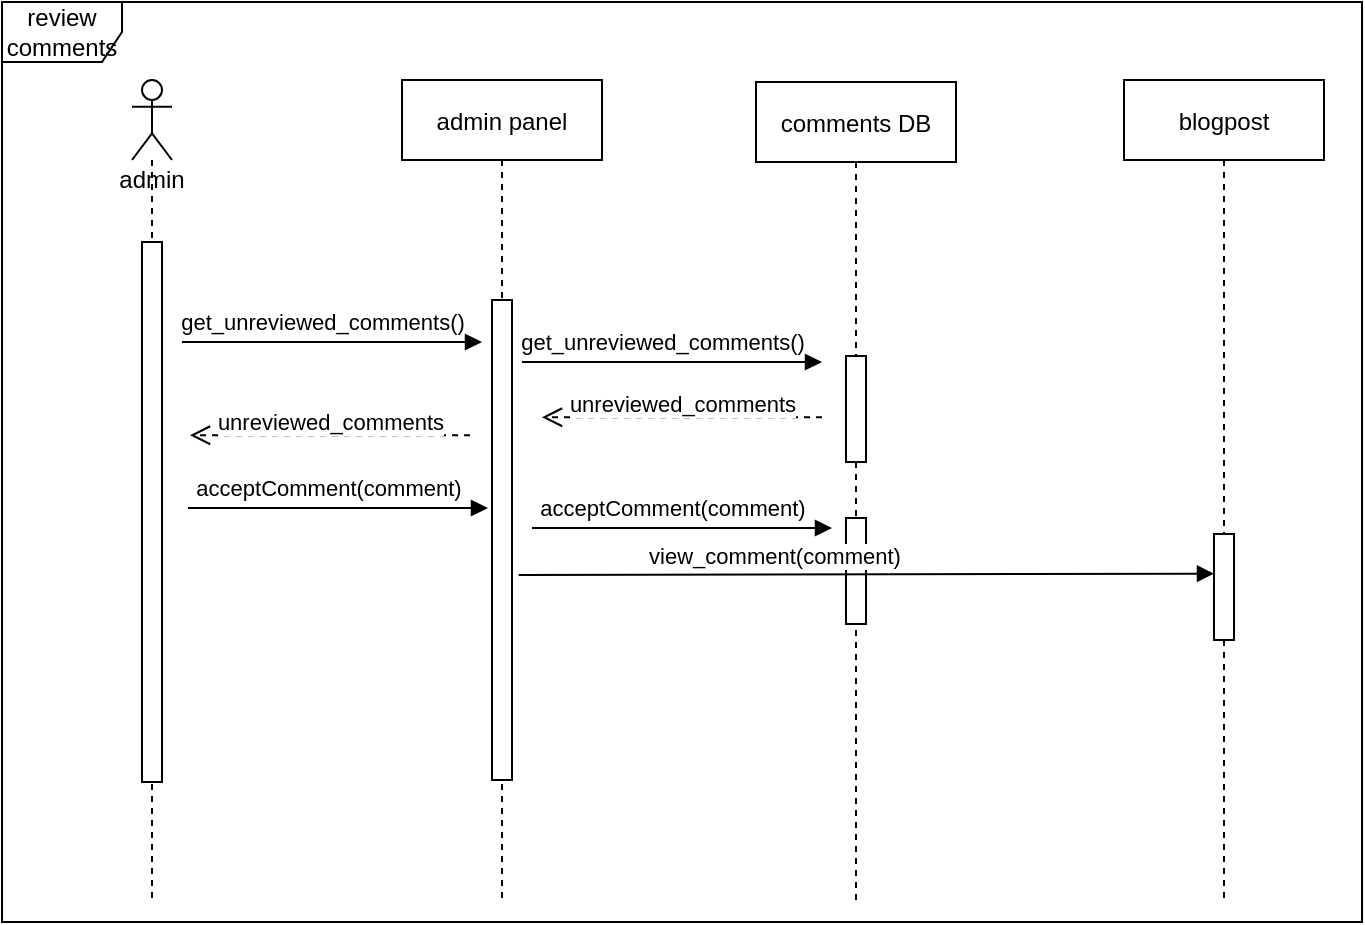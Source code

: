 <mxfile version="20.8.10" type="device"><diagram id="kgpKYQtTHZ0yAKxKKP6v" name="Page-1"><mxGraphModel dx="942" dy="558" grid="1" gridSize="10" guides="1" tooltips="1" connect="1" arrows="1" fold="1" page="1" pageScale="1" pageWidth="850" pageHeight="1100" math="0" shadow="0"><root><mxCell id="0"/><mxCell id="1" parent="0"/><mxCell id="62iLxjVJGYPEeGBwEZaz-22" value="review comments" style="shape=umlFrame;whiteSpace=wrap;html=1;fillColor=none;gradientColor=none;" parent="1" vertex="1"><mxGeometry x="100" y="40" width="680" height="460" as="geometry"/></mxCell><mxCell id="62iLxjVJGYPEeGBwEZaz-5" value="admin" style="shape=umlLifeline;participant=umlActor;perimeter=lifelinePerimeter;whiteSpace=wrap;html=1;container=1;collapsible=0;recursiveResize=0;verticalAlign=top;spacingTop=36;outlineConnect=0;" parent="1" vertex="1"><mxGeometry x="165" y="79" width="20" height="411" as="geometry"/></mxCell><mxCell id="3nuBFxr9cyL0pnOWT2aG-5" value="admin panel" style="shape=umlLifeline;perimeter=lifelinePerimeter;container=1;collapsible=0;recursiveResize=0;rounded=0;shadow=0;strokeWidth=1;" parent="1" vertex="1"><mxGeometry x="300" y="79" width="100" height="411" as="geometry"/></mxCell><mxCell id="3nuBFxr9cyL0pnOWT2aG-6" value="" style="points=[];perimeter=orthogonalPerimeter;rounded=0;shadow=0;strokeWidth=1;" parent="3nuBFxr9cyL0pnOWT2aG-5" vertex="1"><mxGeometry x="45" y="110" width="10" height="240" as="geometry"/></mxCell><mxCell id="62iLxjVJGYPEeGBwEZaz-1" value="" style="html=1;points=[];perimeter=orthogonalPerimeter;" parent="1" vertex="1"><mxGeometry x="170" y="160" width="10" height="270" as="geometry"/></mxCell><object label="" sdf="sdf" id="62iLxjVJGYPEeGBwEZaz-9"><mxCell style="html=1;verticalAlign=bottom;endArrow=block;rounded=0;" parent="1" edge="1"><mxGeometry x="0.033" y="10" width="80" relative="1" as="geometry"><mxPoint x="190" y="210" as="sourcePoint"/><mxPoint x="340" y="210" as="targetPoint"/><mxPoint as="offset"/></mxGeometry></mxCell></object><mxCell id="62iLxjVJGYPEeGBwEZaz-23" value="get_unreviewed_comments()" style="edgeLabel;html=1;align=center;verticalAlign=middle;resizable=0;points=[];" parent="62iLxjVJGYPEeGBwEZaz-9" vertex="1" connectable="0"><mxGeometry x="-0.416" y="-1" relative="1" as="geometry"><mxPoint x="26" y="-11" as="offset"/></mxGeometry></mxCell><mxCell id="62iLxjVJGYPEeGBwEZaz-15" value="comments DB" style="shape=umlLifeline;perimeter=lifelinePerimeter;container=1;collapsible=0;recursiveResize=0;rounded=0;shadow=0;strokeWidth=1;" parent="1" vertex="1"><mxGeometry x="477" y="80" width="100" height="410" as="geometry"/></mxCell><mxCell id="62iLxjVJGYPEeGBwEZaz-16" value="" style="points=[];perimeter=orthogonalPerimeter;rounded=0;shadow=0;strokeWidth=1;" parent="62iLxjVJGYPEeGBwEZaz-15" vertex="1"><mxGeometry x="45" y="137" width="10" height="53" as="geometry"/></mxCell><object label="" sdf="sdf" id="ZNWFDH6_I_0Zf-ZtsdpX-1"><mxCell style="html=1;verticalAlign=bottom;endArrow=block;rounded=0;" edge="1" parent="62iLxjVJGYPEeGBwEZaz-15"><mxGeometry x="0.033" y="10" width="80" relative="1" as="geometry"><mxPoint x="-117.0" y="140" as="sourcePoint"/><mxPoint x="33" y="140" as="targetPoint"/><mxPoint as="offset"/></mxGeometry></mxCell></object><mxCell id="ZNWFDH6_I_0Zf-ZtsdpX-2" value="get_unreviewed_comments()" style="edgeLabel;html=1;align=center;verticalAlign=middle;resizable=0;points=[];" vertex="1" connectable="0" parent="ZNWFDH6_I_0Zf-ZtsdpX-1"><mxGeometry x="-0.416" y="-1" relative="1" as="geometry"><mxPoint x="26" y="-11" as="offset"/></mxGeometry></mxCell><mxCell id="62iLxjVJGYPEeGBwEZaz-31" value="unreviewed_comments" style="html=1;verticalAlign=bottom;endArrow=open;dashed=1;endSize=8;rounded=0;" parent="62iLxjVJGYPEeGBwEZaz-15" edge="1"><mxGeometry y="2" relative="1" as="geometry"><mxPoint x="33" y="167.63" as="sourcePoint"/><mxPoint x="-107" y="167.63" as="targetPoint"/><mxPoint as="offset"/></mxGeometry></mxCell><mxCell id="ZNWFDH6_I_0Zf-ZtsdpX-3" value="unreviewed_comments" style="html=1;verticalAlign=bottom;endArrow=open;dashed=1;endSize=8;rounded=0;" edge="1" parent="1"><mxGeometry y="2" relative="1" as="geometry"><mxPoint x="334" y="256.63" as="sourcePoint"/><mxPoint x="194" y="256.63" as="targetPoint"/><mxPoint as="offset"/></mxGeometry></mxCell><object label="" sdf="sdf" id="ZNWFDH6_I_0Zf-ZtsdpX-4"><mxCell style="html=1;verticalAlign=bottom;endArrow=block;rounded=0;" edge="1" parent="1"><mxGeometry x="0.033" y="10" width="80" relative="1" as="geometry"><mxPoint x="193.0" y="293" as="sourcePoint"/><mxPoint x="343" y="293" as="targetPoint"/><mxPoint as="offset"/></mxGeometry></mxCell></object><mxCell id="ZNWFDH6_I_0Zf-ZtsdpX-5" value="acceptComment(comment)" style="edgeLabel;html=1;align=center;verticalAlign=middle;resizable=0;points=[];" vertex="1" connectable="0" parent="ZNWFDH6_I_0Zf-ZtsdpX-4"><mxGeometry x="-0.416" y="-1" relative="1" as="geometry"><mxPoint x="26" y="-11" as="offset"/></mxGeometry></mxCell><mxCell id="ZNWFDH6_I_0Zf-ZtsdpX-6" value="" style="points=[];perimeter=orthogonalPerimeter;rounded=0;shadow=0;strokeWidth=1;" vertex="1" parent="1"><mxGeometry x="522" y="298" width="10" height="53" as="geometry"/></mxCell><object label="" sdf="sdf" id="ZNWFDH6_I_0Zf-ZtsdpX-7"><mxCell style="html=1;verticalAlign=bottom;endArrow=block;rounded=0;" edge="1" parent="1"><mxGeometry x="0.033" y="10" width="80" relative="1" as="geometry"><mxPoint x="365.0" y="303" as="sourcePoint"/><mxPoint x="515" y="303" as="targetPoint"/><mxPoint as="offset"/></mxGeometry></mxCell></object><mxCell id="ZNWFDH6_I_0Zf-ZtsdpX-8" value="acceptComment(comment)" style="edgeLabel;html=1;align=center;verticalAlign=middle;resizable=0;points=[];" vertex="1" connectable="0" parent="ZNWFDH6_I_0Zf-ZtsdpX-7"><mxGeometry x="-0.416" y="-1" relative="1" as="geometry"><mxPoint x="26" y="-11" as="offset"/></mxGeometry></mxCell><mxCell id="ZNWFDH6_I_0Zf-ZtsdpX-9" value="blogpost" style="shape=umlLifeline;perimeter=lifelinePerimeter;container=1;collapsible=0;recursiveResize=0;rounded=0;shadow=0;strokeWidth=1;" vertex="1" parent="1"><mxGeometry x="661" y="79" width="100" height="410" as="geometry"/></mxCell><mxCell id="ZNWFDH6_I_0Zf-ZtsdpX-10" value="" style="points=[];perimeter=orthogonalPerimeter;rounded=0;shadow=0;strokeWidth=1;" vertex="1" parent="ZNWFDH6_I_0Zf-ZtsdpX-9"><mxGeometry x="45" y="227" width="10" height="53" as="geometry"/></mxCell><object label="" sdf="sdf" id="ZNWFDH6_I_0Zf-ZtsdpX-11"><mxCell style="html=1;verticalAlign=bottom;endArrow=block;rounded=0;exitX=1.336;exitY=0.573;exitDx=0;exitDy=0;exitPerimeter=0;entryX=0;entryY=0.374;entryDx=0;entryDy=0;entryPerimeter=0;" edge="1" parent="1" source="3nuBFxr9cyL0pnOWT2aG-6" target="ZNWFDH6_I_0Zf-ZtsdpX-10"><mxGeometry x="0.033" y="10" width="80" relative="1" as="geometry"><mxPoint x="544.0" y="332" as="sourcePoint"/><mxPoint x="694" y="332" as="targetPoint"/><mxPoint as="offset"/></mxGeometry></mxCell></object><mxCell id="ZNWFDH6_I_0Zf-ZtsdpX-12" value="view_comment(comment)" style="edgeLabel;html=1;align=center;verticalAlign=middle;resizable=0;points=[];" vertex="1" connectable="0" parent="ZNWFDH6_I_0Zf-ZtsdpX-11"><mxGeometry x="-0.416" y="-1" relative="1" as="geometry"><mxPoint x="26" y="-11" as="offset"/></mxGeometry></mxCell></root></mxGraphModel></diagram></mxfile>